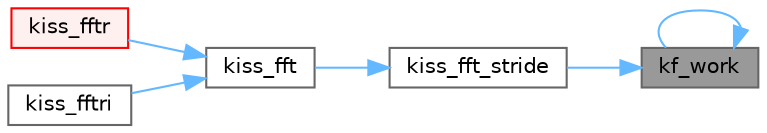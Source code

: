 digraph "kf_work"
{
 // INTERACTIVE_SVG=YES
 // LATEX_PDF_SIZE
  bgcolor="transparent";
  edge [fontname=Helvetica,fontsize=10,labelfontname=Helvetica,labelfontsize=10];
  node [fontname=Helvetica,fontsize=10,shape=box,height=0.2,width=0.4];
  rankdir="RL";
  Node1 [id="Node000001",label="kf_work",height=0.2,width=0.4,color="gray40", fillcolor="grey60", style="filled", fontcolor="black",tooltip=" "];
  Node1 -> Node1 [id="edge1_Node000001_Node000001",dir="back",color="steelblue1",style="solid",tooltip=" "];
  Node1 -> Node2 [id="edge2_Node000001_Node000002",dir="back",color="steelblue1",style="solid",tooltip=" "];
  Node2 [id="Node000002",label="kiss_fft_stride",height=0.2,width=0.4,color="grey40", fillcolor="white", style="filled",URL="$d3/d69/kiss__fft_8c_aec345dab68815f4c5c2904978626d877.html#aec345dab68815f4c5c2904978626d877",tooltip=" "];
  Node2 -> Node3 [id="edge3_Node000002_Node000003",dir="back",color="steelblue1",style="solid",tooltip=" "];
  Node3 [id="Node000003",label="kiss_fft",height=0.2,width=0.4,color="grey40", fillcolor="white", style="filled",URL="$d3/d69/kiss__fft_8c_ab36e2bb33b74c1a7eabe3271d0916030.html#ab36e2bb33b74c1a7eabe3271d0916030",tooltip=" "];
  Node3 -> Node4 [id="edge4_Node000003_Node000004",dir="back",color="steelblue1",style="solid",tooltip=" "];
  Node4 [id="Node000004",label="kiss_fftr",height=0.2,width=0.4,color="red", fillcolor="#FFF0F0", style="filled",URL="$de/d67/kiss__fftr_8c_a47dc7a9e54b7f0802dd225c27e6ec73b.html#a47dc7a9e54b7f0802dd225c27e6ec73b",tooltip=" "];
  Node3 -> Node9 [id="edge5_Node000003_Node000009",dir="back",color="steelblue1",style="solid",tooltip=" "];
  Node9 [id="Node000009",label="kiss_fftri",height=0.2,width=0.4,color="grey40", fillcolor="white", style="filled",URL="$de/d67/kiss__fftr_8c_ac196009fea8f02380a2a0bedeb1936d9.html#ac196009fea8f02380a2a0bedeb1936d9",tooltip=" "];
}
